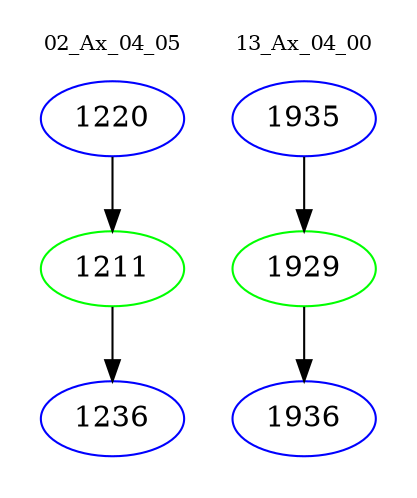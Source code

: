 digraph{
subgraph cluster_0 {
color = white
label = "02_Ax_04_05";
fontsize=10;
T0_1220 [label="1220", color="blue"]
T0_1220 -> T0_1211 [color="black"]
T0_1211 [label="1211", color="green"]
T0_1211 -> T0_1236 [color="black"]
T0_1236 [label="1236", color="blue"]
}
subgraph cluster_1 {
color = white
label = "13_Ax_04_00";
fontsize=10;
T1_1935 [label="1935", color="blue"]
T1_1935 -> T1_1929 [color="black"]
T1_1929 [label="1929", color="green"]
T1_1929 -> T1_1936 [color="black"]
T1_1936 [label="1936", color="blue"]
}
}
